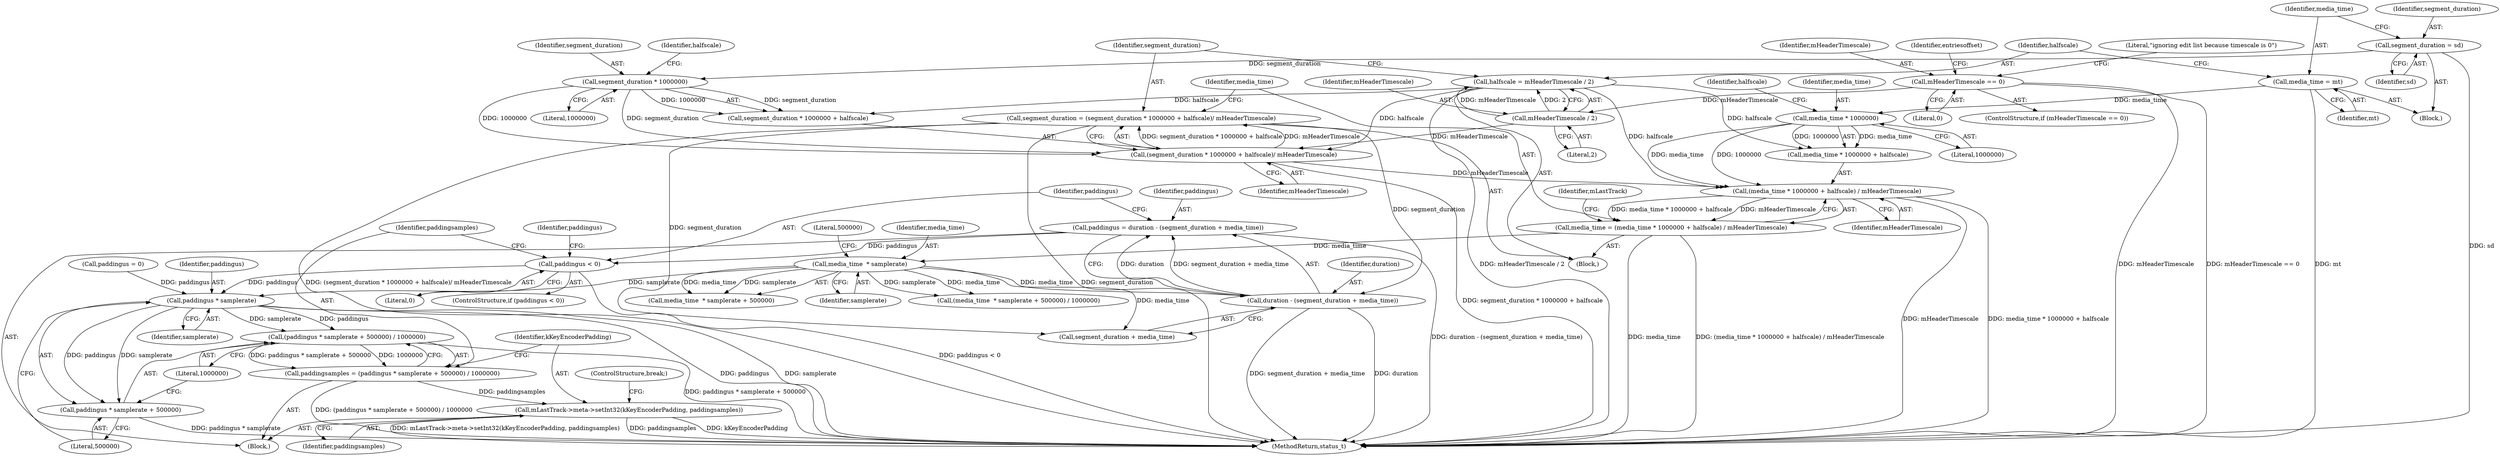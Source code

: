 digraph "0_Android_463a6f807e187828442949d1924e143cf07778c6@integer" {
"1000768" [label="(Call,paddingus = duration - (segment_duration + media_time))"];
"1000770" [label="(Call,duration - (segment_duration + media_time))"];
"1000717" [label="(Call,segment_duration = (segment_duration * 1000000 + halfscale)/ mHeaderTimescale)"];
"1000719" [label="(Call,(segment_duration * 1000000 + halfscale)/ mHeaderTimescale)"];
"1000721" [label="(Call,segment_duration * 1000000)"];
"1000701" [label="(Call,segment_duration = sd)"];
"1000712" [label="(Call,halfscale = mHeaderTimescale / 2)"];
"1000714" [label="(Call,mHeaderTimescale / 2)"];
"1000634" [label="(Call,mHeaderTimescale == 0)"];
"1000759" [label="(Call,media_time  * samplerate)"];
"1000726" [label="(Call,media_time = (media_time * 1000000 + halfscale) / mHeaderTimescale)"];
"1000728" [label="(Call,(media_time * 1000000 + halfscale) / mHeaderTimescale)"];
"1000730" [label="(Call,media_time * 1000000)"];
"1000704" [label="(Call,media_time = mt)"];
"1000776" [label="(Call,paddingus < 0)"];
"1000788" [label="(Call,paddingus * samplerate)"];
"1000786" [label="(Call,(paddingus * samplerate + 500000) / 1000000)"];
"1000784" [label="(Call,paddingsamples = (paddingus * samplerate + 500000) / 1000000)"];
"1000793" [label="(Call,mLastTrack->meta->setInt32(kKeyEncoderPadding, paddingsamples))"];
"1000787" [label="(Call,paddingus * samplerate + 500000)"];
"1000762" [label="(Literal,500000)"];
"1000790" [label="(Identifier,samplerate)"];
"1000739" [label="(Identifier,mLastTrack)"];
"1000759" [label="(Call,media_time  * samplerate)"];
"1000705" [label="(Identifier,media_time)"];
"1000780" [label="(Call,paddingus = 0)"];
"1000792" [label="(Literal,1000000)"];
"1000723" [label="(Literal,1000000)"];
"1000768" [label="(Call,paddingus = duration - (segment_duration + media_time))"];
"1000644" [label="(Identifier,entriesoffset)"];
"1000732" [label="(Literal,1000000)"];
"1000781" [label="(Identifier,paddingus)"];
"1000706" [label="(Identifier,mt)"];
"1000753" [label="(Block,)"];
"1000679" [label="(Block,)"];
"1000720" [label="(Call,segment_duration * 1000000 + halfscale)"];
"1000785" [label="(Identifier,paddingsamples)"];
"1000636" [label="(Literal,0)"];
"1000639" [label="(Literal,\"ignoring edit list because timescale is 0\")"];
"1000727" [label="(Identifier,media_time)"];
"1000777" [label="(Identifier,paddingus)"];
"1000730" [label="(Call,media_time * 1000000)"];
"1000786" [label="(Call,(paddingus * samplerate + 500000) / 1000000)"];
"1000793" [label="(Call,mLastTrack->meta->setInt32(kKeyEncoderPadding, paddingsamples))"];
"1000641" [label="(Block,)"];
"1000719" [label="(Call,(segment_duration * 1000000 + halfscale)/ mHeaderTimescale)"];
"1000725" [label="(Identifier,mHeaderTimescale)"];
"1000772" [label="(Call,segment_duration + media_time)"];
"1000724" [label="(Identifier,halfscale)"];
"1000635" [label="(Identifier,mHeaderTimescale)"];
"1000712" [label="(Call,halfscale = mHeaderTimescale / 2)"];
"1000760" [label="(Identifier,media_time)"];
"1000776" [label="(Call,paddingus < 0)"];
"1000784" [label="(Call,paddingsamples = (paddingus * samplerate + 500000) / 1000000)"];
"1000701" [label="(Call,segment_duration = sd)"];
"1000717" [label="(Call,segment_duration = (segment_duration * 1000000 + halfscale)/ mHeaderTimescale)"];
"1000713" [label="(Identifier,halfscale)"];
"1000761" [label="(Identifier,samplerate)"];
"1000788" [label="(Call,paddingus * samplerate)"];
"1000714" [label="(Call,mHeaderTimescale / 2)"];
"1000729" [label="(Call,media_time * 1000000 + halfscale)"];
"1000704" [label="(Call,media_time = mt)"];
"1000795" [label="(Identifier,paddingsamples)"];
"1000787" [label="(Call,paddingus * samplerate + 500000)"];
"1000722" [label="(Identifier,segment_duration)"];
"1000731" [label="(Identifier,media_time)"];
"1000721" [label="(Call,segment_duration * 1000000)"];
"1000769" [label="(Identifier,paddingus)"];
"1000633" [label="(ControlStructure,if (mHeaderTimescale == 0))"];
"1000775" [label="(ControlStructure,if (paddingus < 0))"];
"1000778" [label="(Literal,0)"];
"1000715" [label="(Identifier,mHeaderTimescale)"];
"1000733" [label="(Identifier,halfscale)"];
"1000703" [label="(Identifier,sd)"];
"1000758" [label="(Call,media_time  * samplerate + 500000)"];
"1000770" [label="(Call,duration - (segment_duration + media_time))"];
"1000728" [label="(Call,(media_time * 1000000 + halfscale) / mHeaderTimescale)"];
"1000796" [label="(ControlStructure,break;)"];
"1000771" [label="(Identifier,duration)"];
"1000789" [label="(Identifier,paddingus)"];
"1000726" [label="(Call,media_time = (media_time * 1000000 + halfscale) / mHeaderTimescale)"];
"1002918" [label="(MethodReturn,status_t)"];
"1000718" [label="(Identifier,segment_duration)"];
"1000716" [label="(Literal,2)"];
"1000791" [label="(Literal,500000)"];
"1000794" [label="(Identifier,kKeyEncoderPadding)"];
"1000757" [label="(Call,(media_time  * samplerate + 500000) / 1000000)"];
"1000702" [label="(Identifier,segment_duration)"];
"1000734" [label="(Identifier,mHeaderTimescale)"];
"1000634" [label="(Call,mHeaderTimescale == 0)"];
"1000768" -> "1000753"  [label="AST: "];
"1000768" -> "1000770"  [label="CFG: "];
"1000769" -> "1000768"  [label="AST: "];
"1000770" -> "1000768"  [label="AST: "];
"1000777" -> "1000768"  [label="CFG: "];
"1000768" -> "1002918"  [label="DDG: duration - (segment_duration + media_time)"];
"1000770" -> "1000768"  [label="DDG: duration"];
"1000770" -> "1000768"  [label="DDG: segment_duration + media_time"];
"1000768" -> "1000776"  [label="DDG: paddingus"];
"1000770" -> "1000772"  [label="CFG: "];
"1000771" -> "1000770"  [label="AST: "];
"1000772" -> "1000770"  [label="AST: "];
"1000770" -> "1002918"  [label="DDG: segment_duration + media_time"];
"1000770" -> "1002918"  [label="DDG: duration"];
"1000717" -> "1000770"  [label="DDG: segment_duration"];
"1000759" -> "1000770"  [label="DDG: media_time"];
"1000717" -> "1000641"  [label="AST: "];
"1000717" -> "1000719"  [label="CFG: "];
"1000718" -> "1000717"  [label="AST: "];
"1000719" -> "1000717"  [label="AST: "];
"1000727" -> "1000717"  [label="CFG: "];
"1000717" -> "1002918"  [label="DDG: (segment_duration * 1000000 + halfscale)/ mHeaderTimescale"];
"1000717" -> "1002918"  [label="DDG: segment_duration"];
"1000719" -> "1000717"  [label="DDG: segment_duration * 1000000 + halfscale"];
"1000719" -> "1000717"  [label="DDG: mHeaderTimescale"];
"1000717" -> "1000772"  [label="DDG: segment_duration"];
"1000719" -> "1000725"  [label="CFG: "];
"1000720" -> "1000719"  [label="AST: "];
"1000725" -> "1000719"  [label="AST: "];
"1000719" -> "1002918"  [label="DDG: segment_duration * 1000000 + halfscale"];
"1000721" -> "1000719"  [label="DDG: segment_duration"];
"1000721" -> "1000719"  [label="DDG: 1000000"];
"1000712" -> "1000719"  [label="DDG: halfscale"];
"1000714" -> "1000719"  [label="DDG: mHeaderTimescale"];
"1000719" -> "1000728"  [label="DDG: mHeaderTimescale"];
"1000721" -> "1000720"  [label="AST: "];
"1000721" -> "1000723"  [label="CFG: "];
"1000722" -> "1000721"  [label="AST: "];
"1000723" -> "1000721"  [label="AST: "];
"1000724" -> "1000721"  [label="CFG: "];
"1000721" -> "1000720"  [label="DDG: segment_duration"];
"1000721" -> "1000720"  [label="DDG: 1000000"];
"1000701" -> "1000721"  [label="DDG: segment_duration"];
"1000701" -> "1000679"  [label="AST: "];
"1000701" -> "1000703"  [label="CFG: "];
"1000702" -> "1000701"  [label="AST: "];
"1000703" -> "1000701"  [label="AST: "];
"1000705" -> "1000701"  [label="CFG: "];
"1000701" -> "1002918"  [label="DDG: sd"];
"1000712" -> "1000641"  [label="AST: "];
"1000712" -> "1000714"  [label="CFG: "];
"1000713" -> "1000712"  [label="AST: "];
"1000714" -> "1000712"  [label="AST: "];
"1000718" -> "1000712"  [label="CFG: "];
"1000712" -> "1002918"  [label="DDG: mHeaderTimescale / 2"];
"1000714" -> "1000712"  [label="DDG: mHeaderTimescale"];
"1000714" -> "1000712"  [label="DDG: 2"];
"1000712" -> "1000720"  [label="DDG: halfscale"];
"1000712" -> "1000728"  [label="DDG: halfscale"];
"1000712" -> "1000729"  [label="DDG: halfscale"];
"1000714" -> "1000716"  [label="CFG: "];
"1000715" -> "1000714"  [label="AST: "];
"1000716" -> "1000714"  [label="AST: "];
"1000634" -> "1000714"  [label="DDG: mHeaderTimescale"];
"1000634" -> "1000633"  [label="AST: "];
"1000634" -> "1000636"  [label="CFG: "];
"1000635" -> "1000634"  [label="AST: "];
"1000636" -> "1000634"  [label="AST: "];
"1000639" -> "1000634"  [label="CFG: "];
"1000644" -> "1000634"  [label="CFG: "];
"1000634" -> "1002918"  [label="DDG: mHeaderTimescale"];
"1000634" -> "1002918"  [label="DDG: mHeaderTimescale == 0"];
"1000759" -> "1000758"  [label="AST: "];
"1000759" -> "1000761"  [label="CFG: "];
"1000760" -> "1000759"  [label="AST: "];
"1000761" -> "1000759"  [label="AST: "];
"1000762" -> "1000759"  [label="CFG: "];
"1000759" -> "1000757"  [label="DDG: media_time"];
"1000759" -> "1000757"  [label="DDG: samplerate"];
"1000759" -> "1000758"  [label="DDG: media_time"];
"1000759" -> "1000758"  [label="DDG: samplerate"];
"1000726" -> "1000759"  [label="DDG: media_time"];
"1000759" -> "1000772"  [label="DDG: media_time"];
"1000759" -> "1000788"  [label="DDG: samplerate"];
"1000726" -> "1000641"  [label="AST: "];
"1000726" -> "1000728"  [label="CFG: "];
"1000727" -> "1000726"  [label="AST: "];
"1000728" -> "1000726"  [label="AST: "];
"1000739" -> "1000726"  [label="CFG: "];
"1000726" -> "1002918"  [label="DDG: media_time"];
"1000726" -> "1002918"  [label="DDG: (media_time * 1000000 + halfscale) / mHeaderTimescale"];
"1000728" -> "1000726"  [label="DDG: media_time * 1000000 + halfscale"];
"1000728" -> "1000726"  [label="DDG: mHeaderTimescale"];
"1000728" -> "1000734"  [label="CFG: "];
"1000729" -> "1000728"  [label="AST: "];
"1000734" -> "1000728"  [label="AST: "];
"1000728" -> "1002918"  [label="DDG: mHeaderTimescale"];
"1000728" -> "1002918"  [label="DDG: media_time * 1000000 + halfscale"];
"1000730" -> "1000728"  [label="DDG: media_time"];
"1000730" -> "1000728"  [label="DDG: 1000000"];
"1000730" -> "1000729"  [label="AST: "];
"1000730" -> "1000732"  [label="CFG: "];
"1000731" -> "1000730"  [label="AST: "];
"1000732" -> "1000730"  [label="AST: "];
"1000733" -> "1000730"  [label="CFG: "];
"1000730" -> "1000729"  [label="DDG: media_time"];
"1000730" -> "1000729"  [label="DDG: 1000000"];
"1000704" -> "1000730"  [label="DDG: media_time"];
"1000704" -> "1000679"  [label="AST: "];
"1000704" -> "1000706"  [label="CFG: "];
"1000705" -> "1000704"  [label="AST: "];
"1000706" -> "1000704"  [label="AST: "];
"1000713" -> "1000704"  [label="CFG: "];
"1000704" -> "1002918"  [label="DDG: mt"];
"1000776" -> "1000775"  [label="AST: "];
"1000776" -> "1000778"  [label="CFG: "];
"1000777" -> "1000776"  [label="AST: "];
"1000778" -> "1000776"  [label="AST: "];
"1000781" -> "1000776"  [label="CFG: "];
"1000785" -> "1000776"  [label="CFG: "];
"1000776" -> "1002918"  [label="DDG: paddingus < 0"];
"1000776" -> "1000788"  [label="DDG: paddingus"];
"1000788" -> "1000787"  [label="AST: "];
"1000788" -> "1000790"  [label="CFG: "];
"1000789" -> "1000788"  [label="AST: "];
"1000790" -> "1000788"  [label="AST: "];
"1000791" -> "1000788"  [label="CFG: "];
"1000788" -> "1002918"  [label="DDG: paddingus"];
"1000788" -> "1002918"  [label="DDG: samplerate"];
"1000788" -> "1000786"  [label="DDG: paddingus"];
"1000788" -> "1000786"  [label="DDG: samplerate"];
"1000788" -> "1000787"  [label="DDG: paddingus"];
"1000788" -> "1000787"  [label="DDG: samplerate"];
"1000780" -> "1000788"  [label="DDG: paddingus"];
"1000786" -> "1000784"  [label="AST: "];
"1000786" -> "1000792"  [label="CFG: "];
"1000787" -> "1000786"  [label="AST: "];
"1000792" -> "1000786"  [label="AST: "];
"1000784" -> "1000786"  [label="CFG: "];
"1000786" -> "1002918"  [label="DDG: paddingus * samplerate + 500000"];
"1000786" -> "1000784"  [label="DDG: paddingus * samplerate + 500000"];
"1000786" -> "1000784"  [label="DDG: 1000000"];
"1000784" -> "1000753"  [label="AST: "];
"1000785" -> "1000784"  [label="AST: "];
"1000794" -> "1000784"  [label="CFG: "];
"1000784" -> "1002918"  [label="DDG: (paddingus * samplerate + 500000) / 1000000"];
"1000784" -> "1000793"  [label="DDG: paddingsamples"];
"1000793" -> "1000753"  [label="AST: "];
"1000793" -> "1000795"  [label="CFG: "];
"1000794" -> "1000793"  [label="AST: "];
"1000795" -> "1000793"  [label="AST: "];
"1000796" -> "1000793"  [label="CFG: "];
"1000793" -> "1002918"  [label="DDG: mLastTrack->meta->setInt32(kKeyEncoderPadding, paddingsamples)"];
"1000793" -> "1002918"  [label="DDG: paddingsamples"];
"1000793" -> "1002918"  [label="DDG: kKeyEncoderPadding"];
"1000787" -> "1000791"  [label="CFG: "];
"1000791" -> "1000787"  [label="AST: "];
"1000792" -> "1000787"  [label="CFG: "];
"1000787" -> "1002918"  [label="DDG: paddingus * samplerate"];
}
